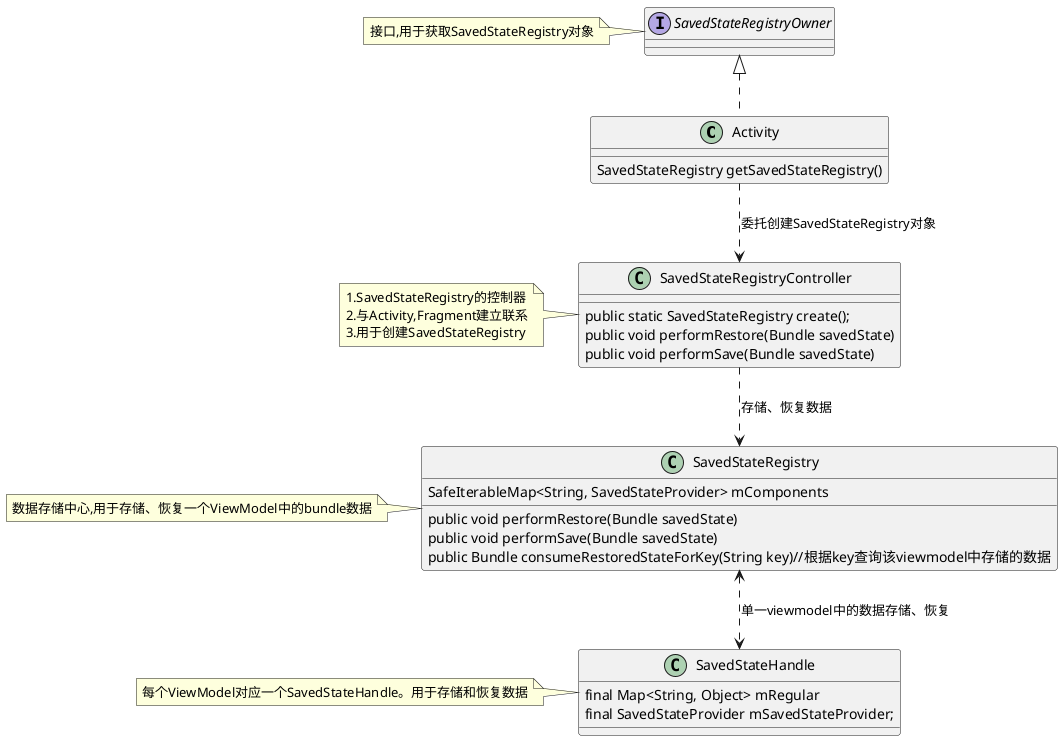 @startuml

class Activity implements SavedStateRegistryOwner{

       SavedStateRegistry getSavedStateRegistry()
}

class  SavedStateRegistryController{
  public static SavedStateRegistry create();
  public void performRestore(Bundle savedState)
  public void performSave(Bundle savedState)
}

class SavedStateRegistry{
   SafeIterableMap<String, SavedStateProvider> mComponents
   public void performRestore(Bundle savedState)
   public void performSave(Bundle savedState)
   public Bundle consumeRestoredStateForKey(String key)//根据key查询该viewmodel中存储的数据
}


class SavedStateHandle {
    final Map<String, Object> mRegular
    final SavedStateProvider mSavedStateProvider;
}

Activity..>SavedStateRegistryController:委托创建SavedStateRegistry对象
SavedStateRegistryController..>SavedStateRegistry:存储、恢复数据
SavedStateRegistry<..>SavedStateHandle:单一viewmodel中的数据存储、恢复

note left of SavedStateRegistryOwner:接口,用于获取SavedStateRegistry对象
note left of SavedStateRegistryController:1.SavedStateRegistry的控制器\n2.与Activity,Fragment建立联系\n3.用于创建SavedStateRegistry
note left of SavedStateRegistry:数据存储中心,用于存储、恢复一个ViewModel中的bundle数据
note left of SavedStateHandle:每个ViewModel对应一个SavedStateHandle。用于存储和恢复数据
@enduml